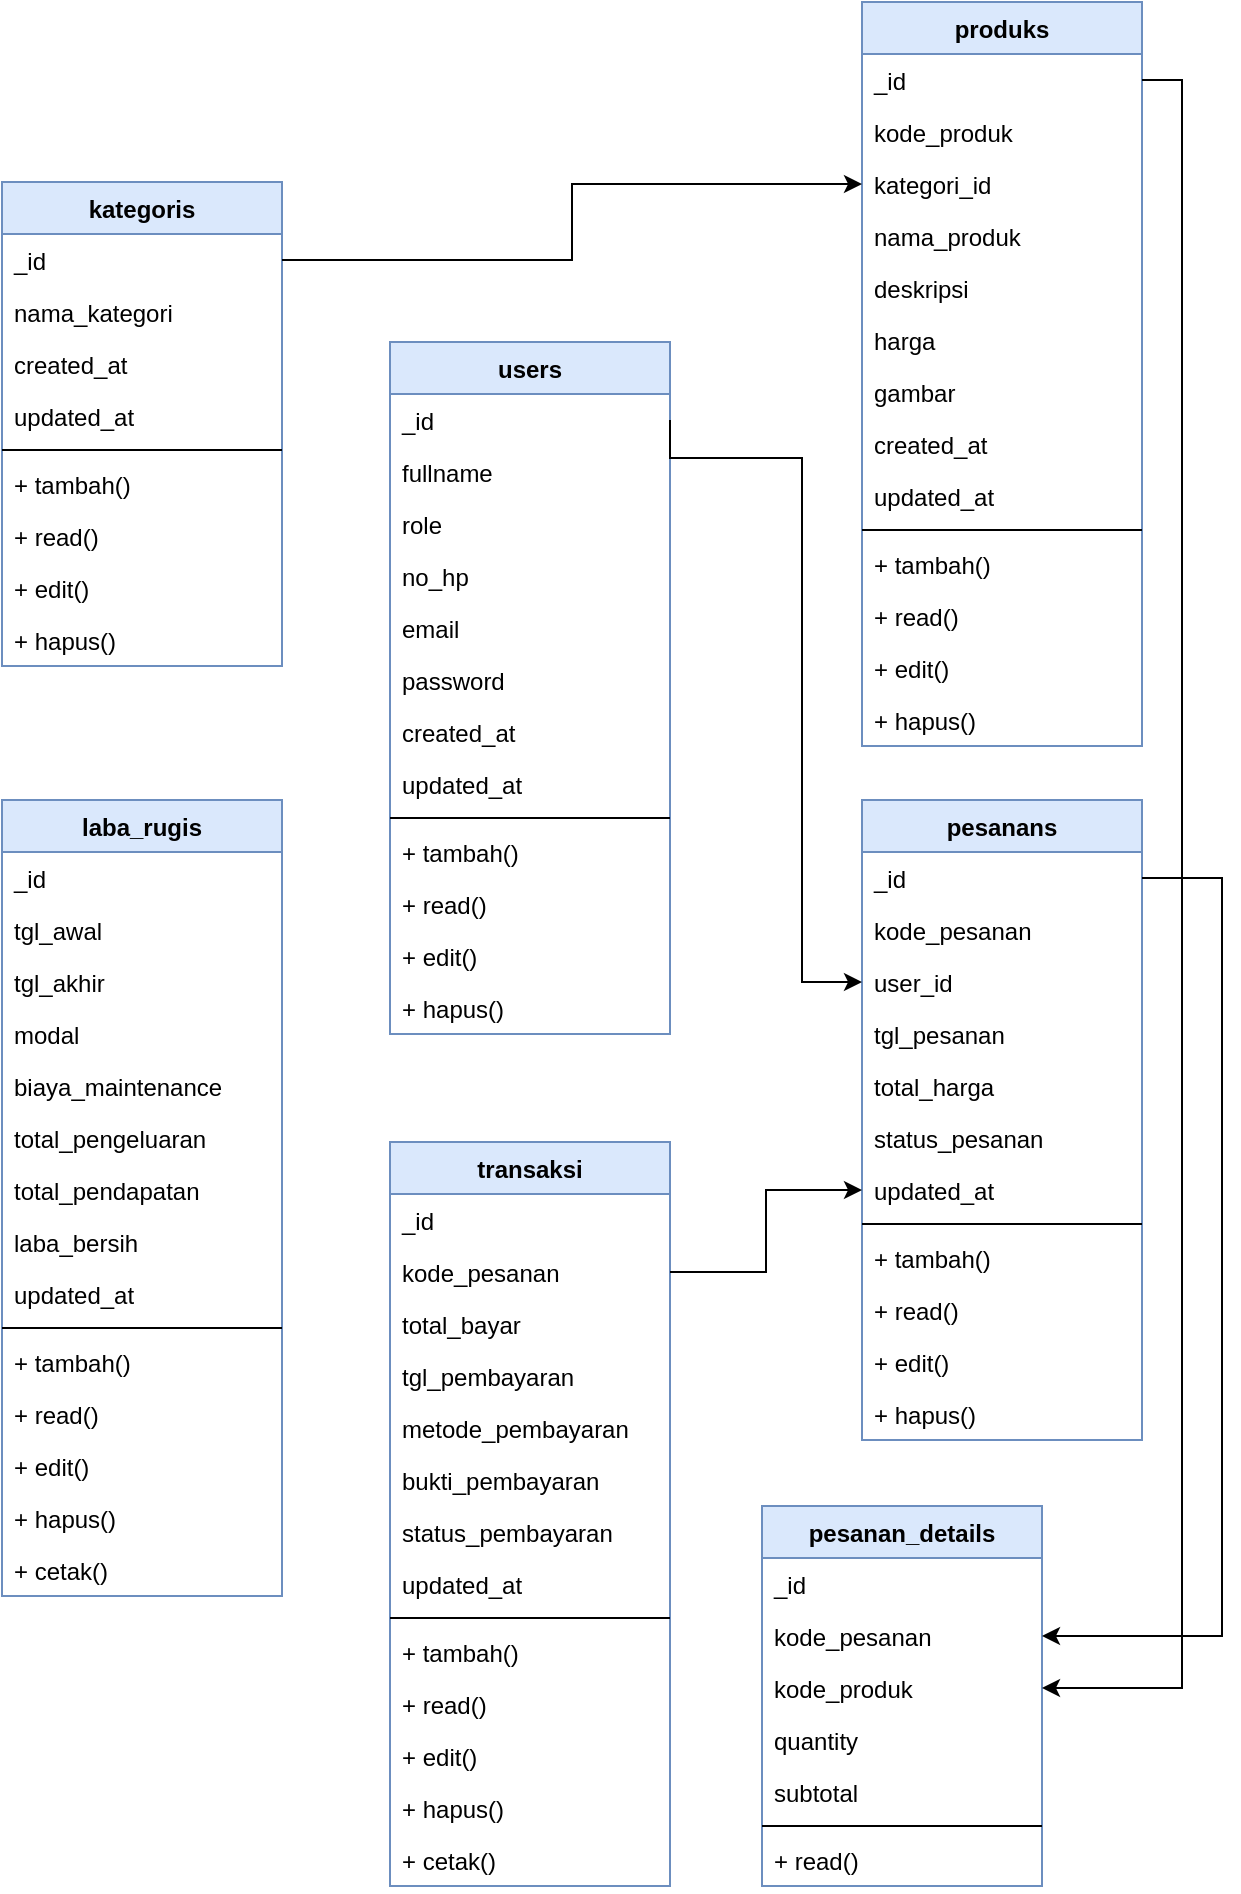 <mxfile version="21.6.9" type="github">
  <diagram id="C5RBs43oDa-KdzZeNtuy" name="Page-1">
    <mxGraphModel dx="1706" dy="1131" grid="1" gridSize="10" guides="1" tooltips="1" connect="1" arrows="1" fold="1" page="1" pageScale="1" pageWidth="827" pageHeight="1169" math="0" shadow="0">
      <root>
        <mxCell id="WIyWlLk6GJQsqaUBKTNV-0" />
        <mxCell id="WIyWlLk6GJQsqaUBKTNV-1" parent="WIyWlLk6GJQsqaUBKTNV-0" />
        <mxCell id="zkfFHV4jXpPFQw0GAbJ--0" value="kategoris" style="swimlane;fontStyle=1;align=center;verticalAlign=top;childLayout=stackLayout;horizontal=1;startSize=26;horizontalStack=0;resizeParent=1;resizeLast=0;collapsible=1;marginBottom=0;rounded=0;shadow=0;strokeWidth=1;fillColor=#dae8fc;strokeColor=#6c8ebf;" parent="WIyWlLk6GJQsqaUBKTNV-1" vertex="1">
          <mxGeometry x="150" y="140" width="140" height="242" as="geometry">
            <mxRectangle x="230" y="140" width="160" height="26" as="alternateBounds" />
          </mxGeometry>
        </mxCell>
        <mxCell id="zkfFHV4jXpPFQw0GAbJ--1" value="_id" style="text;align=left;verticalAlign=top;spacingLeft=4;spacingRight=4;overflow=hidden;rotatable=0;points=[[0,0.5],[1,0.5]];portConstraint=eastwest;" parent="zkfFHV4jXpPFQw0GAbJ--0" vertex="1">
          <mxGeometry y="26" width="140" height="26" as="geometry" />
        </mxCell>
        <mxCell id="zkfFHV4jXpPFQw0GAbJ--2" value="nama_kategori" style="text;align=left;verticalAlign=top;spacingLeft=4;spacingRight=4;overflow=hidden;rotatable=0;points=[[0,0.5],[1,0.5]];portConstraint=eastwest;rounded=0;shadow=0;html=0;" parent="zkfFHV4jXpPFQw0GAbJ--0" vertex="1">
          <mxGeometry y="52" width="140" height="26" as="geometry" />
        </mxCell>
        <mxCell id="sMah7TJjEy4I3V0wS9Ff-29" value="created_at" style="text;align=left;verticalAlign=top;spacingLeft=4;spacingRight=4;overflow=hidden;rotatable=0;points=[[0,0.5],[1,0.5]];portConstraint=eastwest;rounded=0;shadow=0;html=0;" parent="zkfFHV4jXpPFQw0GAbJ--0" vertex="1">
          <mxGeometry y="78" width="140" height="26" as="geometry" />
        </mxCell>
        <mxCell id="sMah7TJjEy4I3V0wS9Ff-30" value="updated_at" style="text;align=left;verticalAlign=top;spacingLeft=4;spacingRight=4;overflow=hidden;rotatable=0;points=[[0,0.5],[1,0.5]];portConstraint=eastwest;rounded=0;shadow=0;html=0;" parent="zkfFHV4jXpPFQw0GAbJ--0" vertex="1">
          <mxGeometry y="104" width="140" height="26" as="geometry" />
        </mxCell>
        <mxCell id="zkfFHV4jXpPFQw0GAbJ--4" value="" style="line;html=1;strokeWidth=1;align=left;verticalAlign=middle;spacingTop=-1;spacingLeft=3;spacingRight=3;rotatable=0;labelPosition=right;points=[];portConstraint=eastwest;" parent="zkfFHV4jXpPFQw0GAbJ--0" vertex="1">
          <mxGeometry y="130" width="140" height="8" as="geometry" />
        </mxCell>
        <mxCell id="zkfFHV4jXpPFQw0GAbJ--5" value="+ tambah()" style="text;align=left;verticalAlign=top;spacingLeft=4;spacingRight=4;overflow=hidden;rotatable=0;points=[[0,0.5],[1,0.5]];portConstraint=eastwest;" parent="zkfFHV4jXpPFQw0GAbJ--0" vertex="1">
          <mxGeometry y="138" width="140" height="26" as="geometry" />
        </mxCell>
        <mxCell id="sMah7TJjEy4I3V0wS9Ff-94" value="+ read()" style="text;align=left;verticalAlign=top;spacingLeft=4;spacingRight=4;overflow=hidden;rotatable=0;points=[[0,0.5],[1,0.5]];portConstraint=eastwest;" parent="zkfFHV4jXpPFQw0GAbJ--0" vertex="1">
          <mxGeometry y="164" width="140" height="26" as="geometry" />
        </mxCell>
        <mxCell id="sMah7TJjEy4I3V0wS9Ff-27" value="+ edit()" style="text;align=left;verticalAlign=top;spacingLeft=4;spacingRight=4;overflow=hidden;rotatable=0;points=[[0,0.5],[1,0.5]];portConstraint=eastwest;" parent="zkfFHV4jXpPFQw0GAbJ--0" vertex="1">
          <mxGeometry y="190" width="140" height="26" as="geometry" />
        </mxCell>
        <mxCell id="sMah7TJjEy4I3V0wS9Ff-28" value="+ hapus()" style="text;align=left;verticalAlign=top;spacingLeft=4;spacingRight=4;overflow=hidden;rotatable=0;points=[[0,0.5],[1,0.5]];portConstraint=eastwest;" parent="zkfFHV4jXpPFQw0GAbJ--0" vertex="1">
          <mxGeometry y="216" width="140" height="26" as="geometry" />
        </mxCell>
        <mxCell id="zkfFHV4jXpPFQw0GAbJ--13" value="produks" style="swimlane;fontStyle=1;align=center;verticalAlign=top;childLayout=stackLayout;horizontal=1;startSize=26;horizontalStack=0;resizeParent=1;resizeLast=0;collapsible=1;marginBottom=0;rounded=0;shadow=0;strokeWidth=1;fillColor=#dae8fc;strokeColor=#6c8ebf;" parent="WIyWlLk6GJQsqaUBKTNV-1" vertex="1">
          <mxGeometry x="580" y="50" width="140" height="372" as="geometry">
            <mxRectangle x="340" y="380" width="170" height="26" as="alternateBounds" />
          </mxGeometry>
        </mxCell>
        <mxCell id="zkfFHV4jXpPFQw0GAbJ--14" value="_id" style="text;align=left;verticalAlign=top;spacingLeft=4;spacingRight=4;overflow=hidden;rotatable=0;points=[[0,0.5],[1,0.5]];portConstraint=eastwest;" parent="zkfFHV4jXpPFQw0GAbJ--13" vertex="1">
          <mxGeometry y="26" width="140" height="26" as="geometry" />
        </mxCell>
        <mxCell id="sMah7TJjEy4I3V0wS9Ff-109" value="kode_produk" style="text;align=left;verticalAlign=top;spacingLeft=4;spacingRight=4;overflow=hidden;rotatable=0;points=[[0,0.5],[1,0.5]];portConstraint=eastwest;" parent="zkfFHV4jXpPFQw0GAbJ--13" vertex="1">
          <mxGeometry y="52" width="140" height="26" as="geometry" />
        </mxCell>
        <mxCell id="sMah7TJjEy4I3V0wS9Ff-37" value="kategori_id" style="text;align=left;verticalAlign=top;spacingLeft=4;spacingRight=4;overflow=hidden;rotatable=0;points=[[0,0.5],[1,0.5]];portConstraint=eastwest;" parent="zkfFHV4jXpPFQw0GAbJ--13" vertex="1">
          <mxGeometry y="78" width="140" height="26" as="geometry" />
        </mxCell>
        <mxCell id="sMah7TJjEy4I3V0wS9Ff-35" value="nama_produk" style="text;align=left;verticalAlign=top;spacingLeft=4;spacingRight=4;overflow=hidden;rotatable=0;points=[[0,0.5],[1,0.5]];portConstraint=eastwest;" parent="zkfFHV4jXpPFQw0GAbJ--13" vertex="1">
          <mxGeometry y="104" width="140" height="26" as="geometry" />
        </mxCell>
        <mxCell id="sMah7TJjEy4I3V0wS9Ff-36" value="deskripsi" style="text;align=left;verticalAlign=top;spacingLeft=4;spacingRight=4;overflow=hidden;rotatable=0;points=[[0,0.5],[1,0.5]];portConstraint=eastwest;" parent="zkfFHV4jXpPFQw0GAbJ--13" vertex="1">
          <mxGeometry y="130" width="140" height="26" as="geometry" />
        </mxCell>
        <mxCell id="sMah7TJjEy4I3V0wS9Ff-38" value="harga" style="text;align=left;verticalAlign=top;spacingLeft=4;spacingRight=4;overflow=hidden;rotatable=0;points=[[0,0.5],[1,0.5]];portConstraint=eastwest;" parent="zkfFHV4jXpPFQw0GAbJ--13" vertex="1">
          <mxGeometry y="156" width="140" height="26" as="geometry" />
        </mxCell>
        <mxCell id="sMah7TJjEy4I3V0wS9Ff-40" value="gambar" style="text;align=left;verticalAlign=top;spacingLeft=4;spacingRight=4;overflow=hidden;rotatable=0;points=[[0,0.5],[1,0.5]];portConstraint=eastwest;" parent="zkfFHV4jXpPFQw0GAbJ--13" vertex="1">
          <mxGeometry y="182" width="140" height="26" as="geometry" />
        </mxCell>
        <mxCell id="sMah7TJjEy4I3V0wS9Ff-41" value="created_at" style="text;align=left;verticalAlign=top;spacingLeft=4;spacingRight=4;overflow=hidden;rotatable=0;points=[[0,0.5],[1,0.5]];portConstraint=eastwest;rounded=0;shadow=0;html=0;" parent="zkfFHV4jXpPFQw0GAbJ--13" vertex="1">
          <mxGeometry y="208" width="140" height="26" as="geometry" />
        </mxCell>
        <mxCell id="sMah7TJjEy4I3V0wS9Ff-42" value="updated_at" style="text;align=left;verticalAlign=top;spacingLeft=4;spacingRight=4;overflow=hidden;rotatable=0;points=[[0,0.5],[1,0.5]];portConstraint=eastwest;rounded=0;shadow=0;html=0;" parent="zkfFHV4jXpPFQw0GAbJ--13" vertex="1">
          <mxGeometry y="234" width="140" height="26" as="geometry" />
        </mxCell>
        <mxCell id="zkfFHV4jXpPFQw0GAbJ--15" value="" style="line;html=1;strokeWidth=1;align=left;verticalAlign=middle;spacingTop=-1;spacingLeft=3;spacingRight=3;rotatable=0;labelPosition=right;points=[];portConstraint=eastwest;" parent="zkfFHV4jXpPFQw0GAbJ--13" vertex="1">
          <mxGeometry y="260" width="140" height="8" as="geometry" />
        </mxCell>
        <mxCell id="sMah7TJjEy4I3V0wS9Ff-31" value="+ tambah()" style="text;align=left;verticalAlign=top;spacingLeft=4;spacingRight=4;overflow=hidden;rotatable=0;points=[[0,0.5],[1,0.5]];portConstraint=eastwest;" parent="zkfFHV4jXpPFQw0GAbJ--13" vertex="1">
          <mxGeometry y="268" width="140" height="26" as="geometry" />
        </mxCell>
        <mxCell id="sMah7TJjEy4I3V0wS9Ff-34" value="+ read()" style="text;align=left;verticalAlign=top;spacingLeft=4;spacingRight=4;overflow=hidden;rotatable=0;points=[[0,0.5],[1,0.5]];portConstraint=eastwest;" parent="zkfFHV4jXpPFQw0GAbJ--13" vertex="1">
          <mxGeometry y="294" width="140" height="26" as="geometry" />
        </mxCell>
        <mxCell id="sMah7TJjEy4I3V0wS9Ff-32" value="+ edit()" style="text;align=left;verticalAlign=top;spacingLeft=4;spacingRight=4;overflow=hidden;rotatable=0;points=[[0,0.5],[1,0.5]];portConstraint=eastwest;" parent="zkfFHV4jXpPFQw0GAbJ--13" vertex="1">
          <mxGeometry y="320" width="140" height="26" as="geometry" />
        </mxCell>
        <mxCell id="sMah7TJjEy4I3V0wS9Ff-33" value="+ hapus()" style="text;align=left;verticalAlign=top;spacingLeft=4;spacingRight=4;overflow=hidden;rotatable=0;points=[[0,0.5],[1,0.5]];portConstraint=eastwest;" parent="zkfFHV4jXpPFQw0GAbJ--13" vertex="1">
          <mxGeometry y="346" width="140" height="26" as="geometry" />
        </mxCell>
        <mxCell id="zkfFHV4jXpPFQw0GAbJ--17" value="users" style="swimlane;fontStyle=1;align=center;verticalAlign=top;childLayout=stackLayout;horizontal=1;startSize=26;horizontalStack=0;resizeParent=1;resizeLast=0;collapsible=1;marginBottom=0;rounded=0;shadow=0;strokeWidth=1;fillColor=#dae8fc;strokeColor=#6c8ebf;" parent="WIyWlLk6GJQsqaUBKTNV-1" vertex="1">
          <mxGeometry x="344" y="220" width="140" height="346" as="geometry">
            <mxRectangle x="550" y="140" width="160" height="26" as="alternateBounds" />
          </mxGeometry>
        </mxCell>
        <mxCell id="zkfFHV4jXpPFQw0GAbJ--18" value="_id" style="text;align=left;verticalAlign=top;spacingLeft=4;spacingRight=4;overflow=hidden;rotatable=0;points=[[0,0.5],[1,0.5]];portConstraint=eastwest;" parent="zkfFHV4jXpPFQw0GAbJ--17" vertex="1">
          <mxGeometry y="26" width="140" height="26" as="geometry" />
        </mxCell>
        <mxCell id="zkfFHV4jXpPFQw0GAbJ--19" value="fullname" style="text;align=left;verticalAlign=top;spacingLeft=4;spacingRight=4;overflow=hidden;rotatable=0;points=[[0,0.5],[1,0.5]];portConstraint=eastwest;rounded=0;shadow=0;html=0;" parent="zkfFHV4jXpPFQw0GAbJ--17" vertex="1">
          <mxGeometry y="52" width="140" height="26" as="geometry" />
        </mxCell>
        <mxCell id="sMah7TJjEy4I3V0wS9Ff-48" value="role" style="text;align=left;verticalAlign=top;spacingLeft=4;spacingRight=4;overflow=hidden;rotatable=0;points=[[0,0.5],[1,0.5]];portConstraint=eastwest;rounded=0;shadow=0;html=0;" parent="zkfFHV4jXpPFQw0GAbJ--17" vertex="1">
          <mxGeometry y="78" width="140" height="26" as="geometry" />
        </mxCell>
        <mxCell id="zkfFHV4jXpPFQw0GAbJ--20" value="no_hp" style="text;align=left;verticalAlign=top;spacingLeft=4;spacingRight=4;overflow=hidden;rotatable=0;points=[[0,0.5],[1,0.5]];portConstraint=eastwest;rounded=0;shadow=0;html=0;" parent="zkfFHV4jXpPFQw0GAbJ--17" vertex="1">
          <mxGeometry y="104" width="140" height="26" as="geometry" />
        </mxCell>
        <mxCell id="zkfFHV4jXpPFQw0GAbJ--21" value="email" style="text;align=left;verticalAlign=top;spacingLeft=4;spacingRight=4;overflow=hidden;rotatable=0;points=[[0,0.5],[1,0.5]];portConstraint=eastwest;rounded=0;shadow=0;html=0;" parent="zkfFHV4jXpPFQw0GAbJ--17" vertex="1">
          <mxGeometry y="130" width="140" height="26" as="geometry" />
        </mxCell>
        <mxCell id="zkfFHV4jXpPFQw0GAbJ--22" value="password" style="text;align=left;verticalAlign=top;spacingLeft=4;spacingRight=4;overflow=hidden;rotatable=0;points=[[0,0.5],[1,0.5]];portConstraint=eastwest;rounded=0;shadow=0;html=0;" parent="zkfFHV4jXpPFQw0GAbJ--17" vertex="1">
          <mxGeometry y="156" width="140" height="26" as="geometry" />
        </mxCell>
        <mxCell id="sMah7TJjEy4I3V0wS9Ff-73" value="created_at" style="text;align=left;verticalAlign=top;spacingLeft=4;spacingRight=4;overflow=hidden;rotatable=0;points=[[0,0.5],[1,0.5]];portConstraint=eastwest;rounded=0;shadow=0;html=0;" parent="zkfFHV4jXpPFQw0GAbJ--17" vertex="1">
          <mxGeometry y="182" width="140" height="26" as="geometry" />
        </mxCell>
        <mxCell id="sMah7TJjEy4I3V0wS9Ff-74" value="updated_at" style="text;align=left;verticalAlign=top;spacingLeft=4;spacingRight=4;overflow=hidden;rotatable=0;points=[[0,0.5],[1,0.5]];portConstraint=eastwest;rounded=0;shadow=0;html=0;" parent="zkfFHV4jXpPFQw0GAbJ--17" vertex="1">
          <mxGeometry y="208" width="140" height="26" as="geometry" />
        </mxCell>
        <mxCell id="zkfFHV4jXpPFQw0GAbJ--23" value="" style="line;html=1;strokeWidth=1;align=left;verticalAlign=middle;spacingTop=-1;spacingLeft=3;spacingRight=3;rotatable=0;labelPosition=right;points=[];portConstraint=eastwest;" parent="zkfFHV4jXpPFQw0GAbJ--17" vertex="1">
          <mxGeometry y="234" width="140" height="8" as="geometry" />
        </mxCell>
        <mxCell id="sMah7TJjEy4I3V0wS9Ff-47" value="+ tambah()" style="text;align=left;verticalAlign=top;spacingLeft=4;spacingRight=4;overflow=hidden;rotatable=0;points=[[0,0.5],[1,0.5]];portConstraint=eastwest;" parent="zkfFHV4jXpPFQw0GAbJ--17" vertex="1">
          <mxGeometry y="242" width="140" height="26" as="geometry" />
        </mxCell>
        <mxCell id="sMah7TJjEy4I3V0wS9Ff-44" value="+ read()" style="text;align=left;verticalAlign=top;spacingLeft=4;spacingRight=4;overflow=hidden;rotatable=0;points=[[0,0.5],[1,0.5]];portConstraint=eastwest;" parent="zkfFHV4jXpPFQw0GAbJ--17" vertex="1">
          <mxGeometry y="268" width="140" height="26" as="geometry" />
        </mxCell>
        <mxCell id="sMah7TJjEy4I3V0wS9Ff-45" value="+ edit()" style="text;align=left;verticalAlign=top;spacingLeft=4;spacingRight=4;overflow=hidden;rotatable=0;points=[[0,0.5],[1,0.5]];portConstraint=eastwest;" parent="zkfFHV4jXpPFQw0GAbJ--17" vertex="1">
          <mxGeometry y="294" width="140" height="26" as="geometry" />
        </mxCell>
        <mxCell id="sMah7TJjEy4I3V0wS9Ff-46" value="+ hapus()" style="text;align=left;verticalAlign=top;spacingLeft=4;spacingRight=4;overflow=hidden;rotatable=0;points=[[0,0.5],[1,0.5]];portConstraint=eastwest;" parent="zkfFHV4jXpPFQw0GAbJ--17" vertex="1">
          <mxGeometry y="320" width="140" height="26" as="geometry" />
        </mxCell>
        <mxCell id="sMah7TJjEy4I3V0wS9Ff-0" value="pesanans" style="swimlane;fontStyle=1;align=center;verticalAlign=top;childLayout=stackLayout;horizontal=1;startSize=26;horizontalStack=0;resizeParent=1;resizeLast=0;collapsible=1;marginBottom=0;rounded=0;shadow=0;strokeWidth=1;fillColor=#dae8fc;strokeColor=#6c8ebf;" parent="WIyWlLk6GJQsqaUBKTNV-1" vertex="1">
          <mxGeometry x="580" y="449" width="140" height="320" as="geometry">
            <mxRectangle x="550" y="140" width="160" height="26" as="alternateBounds" />
          </mxGeometry>
        </mxCell>
        <mxCell id="sMah7TJjEy4I3V0wS9Ff-1" value="_id" style="text;align=left;verticalAlign=top;spacingLeft=4;spacingRight=4;overflow=hidden;rotatable=0;points=[[0,0.5],[1,0.5]];portConstraint=eastwest;" parent="sMah7TJjEy4I3V0wS9Ff-0" vertex="1">
          <mxGeometry y="26" width="140" height="26" as="geometry" />
        </mxCell>
        <mxCell id="sMah7TJjEy4I3V0wS9Ff-110" value="kode_pesanan" style="text;align=left;verticalAlign=top;spacingLeft=4;spacingRight=4;overflow=hidden;rotatable=0;points=[[0,0.5],[1,0.5]];portConstraint=eastwest;" parent="sMah7TJjEy4I3V0wS9Ff-0" vertex="1">
          <mxGeometry y="52" width="140" height="26" as="geometry" />
        </mxCell>
        <mxCell id="sMah7TJjEy4I3V0wS9Ff-2" value="user_id" style="text;align=left;verticalAlign=top;spacingLeft=4;spacingRight=4;overflow=hidden;rotatable=0;points=[[0,0.5],[1,0.5]];portConstraint=eastwest;rounded=0;shadow=0;html=0;" parent="sMah7TJjEy4I3V0wS9Ff-0" vertex="1">
          <mxGeometry y="78" width="140" height="26" as="geometry" />
        </mxCell>
        <mxCell id="sMah7TJjEy4I3V0wS9Ff-3" value="tgl_pesanan" style="text;align=left;verticalAlign=top;spacingLeft=4;spacingRight=4;overflow=hidden;rotatable=0;points=[[0,0.5],[1,0.5]];portConstraint=eastwest;rounded=0;shadow=0;html=0;" parent="sMah7TJjEy4I3V0wS9Ff-0" vertex="1">
          <mxGeometry y="104" width="140" height="26" as="geometry" />
        </mxCell>
        <mxCell id="sMah7TJjEy4I3V0wS9Ff-5" value="total_harga" style="text;align=left;verticalAlign=top;spacingLeft=4;spacingRight=4;overflow=hidden;rotatable=0;points=[[0,0.5],[1,0.5]];portConstraint=eastwest;rounded=0;shadow=0;html=0;" parent="sMah7TJjEy4I3V0wS9Ff-0" vertex="1">
          <mxGeometry y="130" width="140" height="26" as="geometry" />
        </mxCell>
        <mxCell id="sMah7TJjEy4I3V0wS9Ff-4" value="status_pesanan" style="text;align=left;verticalAlign=top;spacingLeft=4;spacingRight=4;overflow=hidden;rotatable=0;points=[[0,0.5],[1,0.5]];portConstraint=eastwest;rounded=0;shadow=0;html=0;" parent="sMah7TJjEy4I3V0wS9Ff-0" vertex="1">
          <mxGeometry y="156" width="140" height="26" as="geometry" />
        </mxCell>
        <mxCell id="sMah7TJjEy4I3V0wS9Ff-75" value="updated_at" style="text;align=left;verticalAlign=top;spacingLeft=4;spacingRight=4;overflow=hidden;rotatable=0;points=[[0,0.5],[1,0.5]];portConstraint=eastwest;rounded=0;shadow=0;html=0;" parent="sMah7TJjEy4I3V0wS9Ff-0" vertex="1">
          <mxGeometry y="182" width="140" height="26" as="geometry" />
        </mxCell>
        <mxCell id="sMah7TJjEy4I3V0wS9Ff-6" value="" style="line;html=1;strokeWidth=1;align=left;verticalAlign=middle;spacingTop=-1;spacingLeft=3;spacingRight=3;rotatable=0;labelPosition=right;points=[];portConstraint=eastwest;" parent="sMah7TJjEy4I3V0wS9Ff-0" vertex="1">
          <mxGeometry y="208" width="140" height="8" as="geometry" />
        </mxCell>
        <mxCell id="sMah7TJjEy4I3V0wS9Ff-59" value="+ tambah()" style="text;align=left;verticalAlign=top;spacingLeft=4;spacingRight=4;overflow=hidden;rotatable=0;points=[[0,0.5],[1,0.5]];portConstraint=eastwest;" parent="sMah7TJjEy4I3V0wS9Ff-0" vertex="1">
          <mxGeometry y="216" width="140" height="26" as="geometry" />
        </mxCell>
        <mxCell id="sMah7TJjEy4I3V0wS9Ff-60" value="+ read()" style="text;align=left;verticalAlign=top;spacingLeft=4;spacingRight=4;overflow=hidden;rotatable=0;points=[[0,0.5],[1,0.5]];portConstraint=eastwest;" parent="sMah7TJjEy4I3V0wS9Ff-0" vertex="1">
          <mxGeometry y="242" width="140" height="26" as="geometry" />
        </mxCell>
        <mxCell id="sMah7TJjEy4I3V0wS9Ff-61" value="+ edit()" style="text;align=left;verticalAlign=top;spacingLeft=4;spacingRight=4;overflow=hidden;rotatable=0;points=[[0,0.5],[1,0.5]];portConstraint=eastwest;" parent="sMah7TJjEy4I3V0wS9Ff-0" vertex="1">
          <mxGeometry y="268" width="140" height="26" as="geometry" />
        </mxCell>
        <mxCell id="sMah7TJjEy4I3V0wS9Ff-62" value="+ hapus()" style="text;align=left;verticalAlign=top;spacingLeft=4;spacingRight=4;overflow=hidden;rotatable=0;points=[[0,0.5],[1,0.5]];portConstraint=eastwest;" parent="sMah7TJjEy4I3V0wS9Ff-0" vertex="1">
          <mxGeometry y="294" width="140" height="26" as="geometry" />
        </mxCell>
        <mxCell id="sMah7TJjEy4I3V0wS9Ff-9" value="transaksi" style="swimlane;fontStyle=1;align=center;verticalAlign=top;childLayout=stackLayout;horizontal=1;startSize=26;horizontalStack=0;resizeParent=1;resizeLast=0;collapsible=1;marginBottom=0;rounded=0;shadow=0;strokeWidth=1;fillColor=#dae8fc;strokeColor=#6c8ebf;" parent="WIyWlLk6GJQsqaUBKTNV-1" vertex="1">
          <mxGeometry x="344" y="620" width="140" height="372" as="geometry">
            <mxRectangle x="550" y="140" width="160" height="26" as="alternateBounds" />
          </mxGeometry>
        </mxCell>
        <mxCell id="sMah7TJjEy4I3V0wS9Ff-10" value="_id" style="text;align=left;verticalAlign=top;spacingLeft=4;spacingRight=4;overflow=hidden;rotatable=0;points=[[0,0.5],[1,0.5]];portConstraint=eastwest;" parent="sMah7TJjEy4I3V0wS9Ff-9" vertex="1">
          <mxGeometry y="26" width="140" height="26" as="geometry" />
        </mxCell>
        <mxCell id="sMah7TJjEy4I3V0wS9Ff-11" value="kode_pesanan" style="text;align=left;verticalAlign=top;spacingLeft=4;spacingRight=4;overflow=hidden;rotatable=0;points=[[0,0.5],[1,0.5]];portConstraint=eastwest;rounded=0;shadow=0;html=0;" parent="sMah7TJjEy4I3V0wS9Ff-9" vertex="1">
          <mxGeometry y="52" width="140" height="26" as="geometry" />
        </mxCell>
        <mxCell id="sMah7TJjEy4I3V0wS9Ff-12" value="total_bayar" style="text;align=left;verticalAlign=top;spacingLeft=4;spacingRight=4;overflow=hidden;rotatable=0;points=[[0,0.5],[1,0.5]];portConstraint=eastwest;rounded=0;shadow=0;html=0;" parent="sMah7TJjEy4I3V0wS9Ff-9" vertex="1">
          <mxGeometry y="78" width="140" height="26" as="geometry" />
        </mxCell>
        <mxCell id="sMah7TJjEy4I3V0wS9Ff-89" value="tgl_pembayaran" style="text;align=left;verticalAlign=top;spacingLeft=4;spacingRight=4;overflow=hidden;rotatable=0;points=[[0,0.5],[1,0.5]];portConstraint=eastwest;rounded=0;shadow=0;html=0;" parent="sMah7TJjEy4I3V0wS9Ff-9" vertex="1">
          <mxGeometry y="104" width="140" height="26" as="geometry" />
        </mxCell>
        <mxCell id="sMah7TJjEy4I3V0wS9Ff-13" value="metode_pembayaran" style="text;align=left;verticalAlign=top;spacingLeft=4;spacingRight=4;overflow=hidden;rotatable=0;points=[[0,0.5],[1,0.5]];portConstraint=eastwest;rounded=0;shadow=0;html=0;" parent="sMah7TJjEy4I3V0wS9Ff-9" vertex="1">
          <mxGeometry y="130" width="140" height="26" as="geometry" />
        </mxCell>
        <mxCell id="sMah7TJjEy4I3V0wS9Ff-14" value="bukti_pembayaran" style="text;align=left;verticalAlign=top;spacingLeft=4;spacingRight=4;overflow=hidden;rotatable=0;points=[[0,0.5],[1,0.5]];portConstraint=eastwest;rounded=0;shadow=0;html=0;" parent="sMah7TJjEy4I3V0wS9Ff-9" vertex="1">
          <mxGeometry y="156" width="140" height="26" as="geometry" />
        </mxCell>
        <mxCell id="sMah7TJjEy4I3V0wS9Ff-88" value="status_pembayaran" style="text;align=left;verticalAlign=top;spacingLeft=4;spacingRight=4;overflow=hidden;rotatable=0;points=[[0,0.5],[1,0.5]];portConstraint=eastwest;rounded=0;shadow=0;html=0;" parent="sMah7TJjEy4I3V0wS9Ff-9" vertex="1">
          <mxGeometry y="182" width="140" height="26" as="geometry" />
        </mxCell>
        <mxCell id="sMah7TJjEy4I3V0wS9Ff-90" value="updated_at" style="text;align=left;verticalAlign=top;spacingLeft=4;spacingRight=4;overflow=hidden;rotatable=0;points=[[0,0.5],[1,0.5]];portConstraint=eastwest;rounded=0;shadow=0;html=0;" parent="sMah7TJjEy4I3V0wS9Ff-9" vertex="1">
          <mxGeometry y="208" width="140" height="26" as="geometry" />
        </mxCell>
        <mxCell id="sMah7TJjEy4I3V0wS9Ff-15" value="" style="line;html=1;strokeWidth=1;align=left;verticalAlign=middle;spacingTop=-1;spacingLeft=3;spacingRight=3;rotatable=0;labelPosition=right;points=[];portConstraint=eastwest;" parent="sMah7TJjEy4I3V0wS9Ff-9" vertex="1">
          <mxGeometry y="234" width="140" height="8" as="geometry" />
        </mxCell>
        <mxCell id="sMah7TJjEy4I3V0wS9Ff-63" value="+ tambah()" style="text;align=left;verticalAlign=top;spacingLeft=4;spacingRight=4;overflow=hidden;rotatable=0;points=[[0,0.5],[1,0.5]];portConstraint=eastwest;" parent="sMah7TJjEy4I3V0wS9Ff-9" vertex="1">
          <mxGeometry y="242" width="140" height="26" as="geometry" />
        </mxCell>
        <mxCell id="sMah7TJjEy4I3V0wS9Ff-64" value="+ read()" style="text;align=left;verticalAlign=top;spacingLeft=4;spacingRight=4;overflow=hidden;rotatable=0;points=[[0,0.5],[1,0.5]];portConstraint=eastwest;" parent="sMah7TJjEy4I3V0wS9Ff-9" vertex="1">
          <mxGeometry y="268" width="140" height="26" as="geometry" />
        </mxCell>
        <mxCell id="sMah7TJjEy4I3V0wS9Ff-65" value="+ edit()" style="text;align=left;verticalAlign=top;spacingLeft=4;spacingRight=4;overflow=hidden;rotatable=0;points=[[0,0.5],[1,0.5]];portConstraint=eastwest;" parent="sMah7TJjEy4I3V0wS9Ff-9" vertex="1">
          <mxGeometry y="294" width="140" height="26" as="geometry" />
        </mxCell>
        <mxCell id="sMah7TJjEy4I3V0wS9Ff-66" value="+ hapus()" style="text;align=left;verticalAlign=top;spacingLeft=4;spacingRight=4;overflow=hidden;rotatable=0;points=[[0,0.5],[1,0.5]];portConstraint=eastwest;" parent="sMah7TJjEy4I3V0wS9Ff-9" vertex="1">
          <mxGeometry y="320" width="140" height="26" as="geometry" />
        </mxCell>
        <mxCell id="sMah7TJjEy4I3V0wS9Ff-67" value="+ cetak()" style="text;align=left;verticalAlign=top;spacingLeft=4;spacingRight=4;overflow=hidden;rotatable=0;points=[[0,0.5],[1,0.5]];portConstraint=eastwest;" parent="sMah7TJjEy4I3V0wS9Ff-9" vertex="1">
          <mxGeometry y="346" width="140" height="26" as="geometry" />
        </mxCell>
        <mxCell id="sMah7TJjEy4I3V0wS9Ff-49" style="edgeStyle=orthogonalEdgeStyle;rounded=0;orthogonalLoop=1;jettySize=auto;html=1;exitX=1;exitY=0.5;exitDx=0;exitDy=0;entryX=0;entryY=0.5;entryDx=0;entryDy=0;" parent="WIyWlLk6GJQsqaUBKTNV-1" source="zkfFHV4jXpPFQw0GAbJ--1" target="sMah7TJjEy4I3V0wS9Ff-37" edge="1">
          <mxGeometry relative="1" as="geometry" />
        </mxCell>
        <mxCell id="sMah7TJjEy4I3V0wS9Ff-50" value="laba_rugis" style="swimlane;fontStyle=1;align=center;verticalAlign=top;childLayout=stackLayout;horizontal=1;startSize=26;horizontalStack=0;resizeParent=1;resizeLast=0;collapsible=1;marginBottom=0;rounded=0;shadow=0;strokeWidth=1;fillColor=#dae8fc;strokeColor=#6c8ebf;" parent="WIyWlLk6GJQsqaUBKTNV-1" vertex="1">
          <mxGeometry x="150" y="449" width="140" height="398" as="geometry">
            <mxRectangle x="130" y="380" width="160" height="26" as="alternateBounds" />
          </mxGeometry>
        </mxCell>
        <mxCell id="sMah7TJjEy4I3V0wS9Ff-51" value="_id" style="text;align=left;verticalAlign=top;spacingLeft=4;spacingRight=4;overflow=hidden;rotatable=0;points=[[0,0.5],[1,0.5]];portConstraint=eastwest;" parent="sMah7TJjEy4I3V0wS9Ff-50" vertex="1">
          <mxGeometry y="26" width="140" height="26" as="geometry" />
        </mxCell>
        <mxCell id="sMah7TJjEy4I3V0wS9Ff-52" value="tgl_awal" style="text;align=left;verticalAlign=top;spacingLeft=4;spacingRight=4;overflow=hidden;rotatable=0;points=[[0,0.5],[1,0.5]];portConstraint=eastwest;rounded=0;shadow=0;html=0;" parent="sMah7TJjEy4I3V0wS9Ff-50" vertex="1">
          <mxGeometry y="52" width="140" height="26" as="geometry" />
        </mxCell>
        <mxCell id="sMah7TJjEy4I3V0wS9Ff-98" value="tgl_akhir" style="text;align=left;verticalAlign=top;spacingLeft=4;spacingRight=4;overflow=hidden;rotatable=0;points=[[0,0.5],[1,0.5]];portConstraint=eastwest;rounded=0;shadow=0;html=0;" parent="sMah7TJjEy4I3V0wS9Ff-50" vertex="1">
          <mxGeometry y="78" width="140" height="26" as="geometry" />
        </mxCell>
        <mxCell id="sMah7TJjEy4I3V0wS9Ff-99" value="modal" style="text;align=left;verticalAlign=top;spacingLeft=4;spacingRight=4;overflow=hidden;rotatable=0;points=[[0,0.5],[1,0.5]];portConstraint=eastwest;rounded=0;shadow=0;html=0;" parent="sMah7TJjEy4I3V0wS9Ff-50" vertex="1">
          <mxGeometry y="104" width="140" height="26" as="geometry" />
        </mxCell>
        <mxCell id="sMah7TJjEy4I3V0wS9Ff-100" value="biaya_maintenance" style="text;align=left;verticalAlign=top;spacingLeft=4;spacingRight=4;overflow=hidden;rotatable=0;points=[[0,0.5],[1,0.5]];portConstraint=eastwest;rounded=0;shadow=0;html=0;" parent="sMah7TJjEy4I3V0wS9Ff-50" vertex="1">
          <mxGeometry y="130" width="140" height="26" as="geometry" />
        </mxCell>
        <mxCell id="sMah7TJjEy4I3V0wS9Ff-101" value="total_pengeluaran" style="text;align=left;verticalAlign=top;spacingLeft=4;spacingRight=4;overflow=hidden;rotatable=0;points=[[0,0.5],[1,0.5]];portConstraint=eastwest;rounded=0;shadow=0;html=0;" parent="sMah7TJjEy4I3V0wS9Ff-50" vertex="1">
          <mxGeometry y="156" width="140" height="26" as="geometry" />
        </mxCell>
        <mxCell id="sMah7TJjEy4I3V0wS9Ff-102" value="total_pendapatan" style="text;align=left;verticalAlign=top;spacingLeft=4;spacingRight=4;overflow=hidden;rotatable=0;points=[[0,0.5],[1,0.5]];portConstraint=eastwest;rounded=0;shadow=0;html=0;" parent="sMah7TJjEy4I3V0wS9Ff-50" vertex="1">
          <mxGeometry y="182" width="140" height="26" as="geometry" />
        </mxCell>
        <mxCell id="sMah7TJjEy4I3V0wS9Ff-103" value="laba_bersih" style="text;align=left;verticalAlign=top;spacingLeft=4;spacingRight=4;overflow=hidden;rotatable=0;points=[[0,0.5],[1,0.5]];portConstraint=eastwest;rounded=0;shadow=0;html=0;" parent="sMah7TJjEy4I3V0wS9Ff-50" vertex="1">
          <mxGeometry y="208" width="140" height="26" as="geometry" />
        </mxCell>
        <mxCell id="sMah7TJjEy4I3V0wS9Ff-112" value="updated_at" style="text;align=left;verticalAlign=top;spacingLeft=4;spacingRight=4;overflow=hidden;rotatable=0;points=[[0,0.5],[1,0.5]];portConstraint=eastwest;rounded=0;shadow=0;html=0;" parent="sMah7TJjEy4I3V0wS9Ff-50" vertex="1">
          <mxGeometry y="234" width="140" height="26" as="geometry" />
        </mxCell>
        <mxCell id="sMah7TJjEy4I3V0wS9Ff-53" value="" style="line;html=1;strokeWidth=1;align=left;verticalAlign=middle;spacingTop=-1;spacingLeft=3;spacingRight=3;rotatable=0;labelPosition=right;points=[];portConstraint=eastwest;" parent="sMah7TJjEy4I3V0wS9Ff-50" vertex="1">
          <mxGeometry y="260" width="140" height="8" as="geometry" />
        </mxCell>
        <mxCell id="sMah7TJjEy4I3V0wS9Ff-68" value="+ tambah()" style="text;align=left;verticalAlign=top;spacingLeft=4;spacingRight=4;overflow=hidden;rotatable=0;points=[[0,0.5],[1,0.5]];portConstraint=eastwest;" parent="sMah7TJjEy4I3V0wS9Ff-50" vertex="1">
          <mxGeometry y="268" width="140" height="26" as="geometry" />
        </mxCell>
        <mxCell id="sMah7TJjEy4I3V0wS9Ff-69" value="+ read()" style="text;align=left;verticalAlign=top;spacingLeft=4;spacingRight=4;overflow=hidden;rotatable=0;points=[[0,0.5],[1,0.5]];portConstraint=eastwest;" parent="sMah7TJjEy4I3V0wS9Ff-50" vertex="1">
          <mxGeometry y="294" width="140" height="26" as="geometry" />
        </mxCell>
        <mxCell id="sMah7TJjEy4I3V0wS9Ff-70" value="+ edit()" style="text;align=left;verticalAlign=top;spacingLeft=4;spacingRight=4;overflow=hidden;rotatable=0;points=[[0,0.5],[1,0.5]];portConstraint=eastwest;" parent="sMah7TJjEy4I3V0wS9Ff-50" vertex="1">
          <mxGeometry y="320" width="140" height="26" as="geometry" />
        </mxCell>
        <mxCell id="sMah7TJjEy4I3V0wS9Ff-71" value="+ hapus()" style="text;align=left;verticalAlign=top;spacingLeft=4;spacingRight=4;overflow=hidden;rotatable=0;points=[[0,0.5],[1,0.5]];portConstraint=eastwest;" parent="sMah7TJjEy4I3V0wS9Ff-50" vertex="1">
          <mxGeometry y="346" width="140" height="26" as="geometry" />
        </mxCell>
        <mxCell id="sMah7TJjEy4I3V0wS9Ff-72" value="+ cetak()" style="text;align=left;verticalAlign=top;spacingLeft=4;spacingRight=4;overflow=hidden;rotatable=0;points=[[0,0.5],[1,0.5]];portConstraint=eastwest;" parent="sMah7TJjEy4I3V0wS9Ff-50" vertex="1">
          <mxGeometry y="372" width="140" height="26" as="geometry" />
        </mxCell>
        <mxCell id="sMah7TJjEy4I3V0wS9Ff-76" value="pesanan_details" style="swimlane;fontStyle=1;align=center;verticalAlign=top;childLayout=stackLayout;horizontal=1;startSize=26;horizontalStack=0;resizeParent=1;resizeLast=0;collapsible=1;marginBottom=0;rounded=0;shadow=0;strokeWidth=1;fillColor=#dae8fc;strokeColor=#6c8ebf;" parent="WIyWlLk6GJQsqaUBKTNV-1" vertex="1">
          <mxGeometry x="530" y="802" width="140" height="190" as="geometry">
            <mxRectangle x="130" y="380" width="160" height="26" as="alternateBounds" />
          </mxGeometry>
        </mxCell>
        <mxCell id="sMah7TJjEy4I3V0wS9Ff-77" value="_id" style="text;align=left;verticalAlign=top;spacingLeft=4;spacingRight=4;overflow=hidden;rotatable=0;points=[[0,0.5],[1,0.5]];portConstraint=eastwest;" parent="sMah7TJjEy4I3V0wS9Ff-76" vertex="1">
          <mxGeometry y="26" width="140" height="26" as="geometry" />
        </mxCell>
        <mxCell id="sMah7TJjEy4I3V0wS9Ff-78" value="kode_pesanan" style="text;align=left;verticalAlign=top;spacingLeft=4;spacingRight=4;overflow=hidden;rotatable=0;points=[[0,0.5],[1,0.5]];portConstraint=eastwest;rounded=0;shadow=0;html=0;" parent="sMah7TJjEy4I3V0wS9Ff-76" vertex="1">
          <mxGeometry y="52" width="140" height="26" as="geometry" />
        </mxCell>
        <mxCell id="sMah7TJjEy4I3V0wS9Ff-83" value="kode_produk" style="text;align=left;verticalAlign=top;spacingLeft=4;spacingRight=4;overflow=hidden;rotatable=0;points=[[0,0.5],[1,0.5]];portConstraint=eastwest;rounded=0;shadow=0;html=0;" parent="sMah7TJjEy4I3V0wS9Ff-76" vertex="1">
          <mxGeometry y="78" width="140" height="26" as="geometry" />
        </mxCell>
        <mxCell id="sMah7TJjEy4I3V0wS9Ff-84" value="quantity" style="text;align=left;verticalAlign=top;spacingLeft=4;spacingRight=4;overflow=hidden;rotatable=0;points=[[0,0.5],[1,0.5]];portConstraint=eastwest;rounded=0;shadow=0;html=0;" parent="sMah7TJjEy4I3V0wS9Ff-76" vertex="1">
          <mxGeometry y="104" width="140" height="26" as="geometry" />
        </mxCell>
        <mxCell id="sMah7TJjEy4I3V0wS9Ff-85" value="subtotal" style="text;align=left;verticalAlign=top;spacingLeft=4;spacingRight=4;overflow=hidden;rotatable=0;points=[[0,0.5],[1,0.5]];portConstraint=eastwest;rounded=0;shadow=0;html=0;" parent="sMah7TJjEy4I3V0wS9Ff-76" vertex="1">
          <mxGeometry y="130" width="140" height="26" as="geometry" />
        </mxCell>
        <mxCell id="sMah7TJjEy4I3V0wS9Ff-79" value="" style="line;html=1;strokeWidth=1;align=left;verticalAlign=middle;spacingTop=-1;spacingLeft=3;spacingRight=3;rotatable=0;labelPosition=right;points=[];portConstraint=eastwest;" parent="sMah7TJjEy4I3V0wS9Ff-76" vertex="1">
          <mxGeometry y="156" width="140" height="8" as="geometry" />
        </mxCell>
        <mxCell id="sMah7TJjEy4I3V0wS9Ff-81" value="+ read()" style="text;align=left;verticalAlign=top;spacingLeft=4;spacingRight=4;overflow=hidden;rotatable=0;points=[[0,0.5],[1,0.5]];portConstraint=eastwest;" parent="sMah7TJjEy4I3V0wS9Ff-76" vertex="1">
          <mxGeometry y="164" width="140" height="26" as="geometry" />
        </mxCell>
        <mxCell id="sMah7TJjEy4I3V0wS9Ff-104" style="edgeStyle=orthogonalEdgeStyle;rounded=0;orthogonalLoop=1;jettySize=auto;html=1;exitX=1;exitY=0.5;exitDx=0;exitDy=0;entryX=0;entryY=0.5;entryDx=0;entryDy=0;" parent="WIyWlLk6GJQsqaUBKTNV-1" source="zkfFHV4jXpPFQw0GAbJ--18" target="sMah7TJjEy4I3V0wS9Ff-2" edge="1">
          <mxGeometry relative="1" as="geometry">
            <Array as="points">
              <mxPoint x="550" y="278" />
              <mxPoint x="550" y="540" />
            </Array>
          </mxGeometry>
        </mxCell>
        <mxCell id="sMah7TJjEy4I3V0wS9Ff-105" style="edgeStyle=orthogonalEdgeStyle;rounded=0;orthogonalLoop=1;jettySize=auto;html=1;exitX=1;exitY=0.5;exitDx=0;exitDy=0;entryX=1;entryY=0.5;entryDx=0;entryDy=0;" parent="WIyWlLk6GJQsqaUBKTNV-1" source="zkfFHV4jXpPFQw0GAbJ--14" target="sMah7TJjEy4I3V0wS9Ff-83" edge="1">
          <mxGeometry relative="1" as="geometry" />
        </mxCell>
        <mxCell id="sMah7TJjEy4I3V0wS9Ff-106" style="edgeStyle=orthogonalEdgeStyle;rounded=0;orthogonalLoop=1;jettySize=auto;html=1;exitX=1;exitY=0.5;exitDx=0;exitDy=0;entryX=1;entryY=0.5;entryDx=0;entryDy=0;" parent="WIyWlLk6GJQsqaUBKTNV-1" source="sMah7TJjEy4I3V0wS9Ff-1" target="sMah7TJjEy4I3V0wS9Ff-78" edge="1">
          <mxGeometry relative="1" as="geometry">
            <Array as="points">
              <mxPoint x="760" y="488" />
              <mxPoint x="760" y="867" />
            </Array>
          </mxGeometry>
        </mxCell>
        <mxCell id="sMah7TJjEy4I3V0wS9Ff-108" style="edgeStyle=orthogonalEdgeStyle;rounded=0;orthogonalLoop=1;jettySize=auto;html=1;exitX=1;exitY=0.5;exitDx=0;exitDy=0;entryX=0;entryY=0.5;entryDx=0;entryDy=0;" parent="WIyWlLk6GJQsqaUBKTNV-1" source="sMah7TJjEy4I3V0wS9Ff-11" target="sMah7TJjEy4I3V0wS9Ff-75" edge="1">
          <mxGeometry relative="1" as="geometry" />
        </mxCell>
      </root>
    </mxGraphModel>
  </diagram>
</mxfile>
